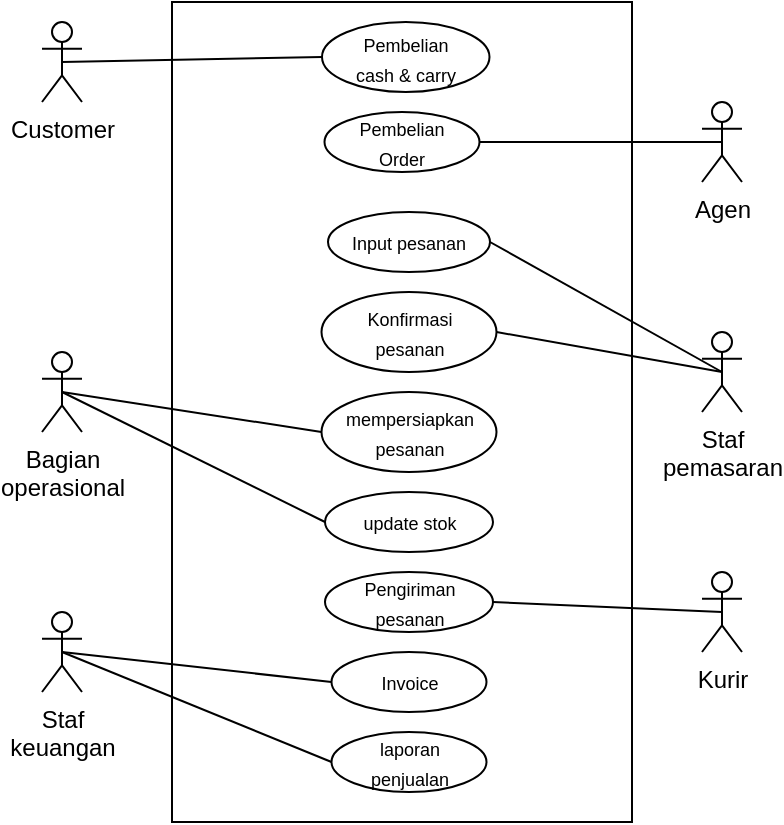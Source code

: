 <mxfile version="14.7.3" type="github">
  <diagram id="oDxvOmwJR-q9NEZ43m0R" name="Page-1">
    <mxGraphModel dx="1185" dy="662" grid="1" gridSize="10" guides="1" tooltips="1" connect="1" arrows="1" fold="1" page="1" pageScale="1" pageWidth="827" pageHeight="1169" math="0" shadow="0">
      <root>
        <mxCell id="0" />
        <mxCell id="1" parent="0" />
        <mxCell id="8htNEsgyklg1_gUGZzlc-4" value="Staf&lt;br&gt;keuangan" style="shape=umlActor;verticalLabelPosition=bottom;verticalAlign=top;html=1;outlineConnect=0;" vertex="1" parent="1">
          <mxGeometry x="190" y="450" width="20" height="40" as="geometry" />
        </mxCell>
        <mxCell id="8htNEsgyklg1_gUGZzlc-5" value="Customer" style="shape=umlActor;verticalLabelPosition=bottom;verticalAlign=top;html=1;outlineConnect=0;" vertex="1" parent="1">
          <mxGeometry x="190" y="155" width="20" height="40" as="geometry" />
        </mxCell>
        <mxCell id="8htNEsgyklg1_gUGZzlc-6" value="Bagian&lt;br&gt;operasional" style="shape=umlActor;verticalLabelPosition=bottom;verticalAlign=top;html=1;outlineConnect=0;" vertex="1" parent="1">
          <mxGeometry x="190" y="320" width="20" height="40" as="geometry" />
        </mxCell>
        <mxCell id="8htNEsgyklg1_gUGZzlc-7" value="Staf&lt;br&gt;pemasaran" style="shape=umlActor;verticalLabelPosition=bottom;verticalAlign=top;html=1;outlineConnect=0;" vertex="1" parent="1">
          <mxGeometry x="520" y="310" width="20" height="40" as="geometry" />
        </mxCell>
        <mxCell id="8htNEsgyklg1_gUGZzlc-10" value="" style="rounded=1;whiteSpace=wrap;html=1;rotation=-90;arcSize=0;" vertex="1" parent="1">
          <mxGeometry x="165" y="235" width="410" height="230" as="geometry" />
        </mxCell>
        <mxCell id="8htNEsgyklg1_gUGZzlc-14" value="Kurir" style="shape=umlActor;verticalLabelPosition=bottom;verticalAlign=top;html=1;outlineConnect=0;" vertex="1" parent="1">
          <mxGeometry x="520" y="430" width="20" height="40" as="geometry" />
        </mxCell>
        <mxCell id="8htNEsgyklg1_gUGZzlc-15" value="Agen" style="shape=umlActor;verticalLabelPosition=bottom;verticalAlign=top;html=1;outlineConnect=0;" vertex="1" parent="1">
          <mxGeometry x="520" y="195" width="20" height="40" as="geometry" />
        </mxCell>
        <mxCell id="8htNEsgyklg1_gUGZzlc-16" value="&lt;font style=&quot;font-size: 9px&quot;&gt;Pembelian&lt;br&gt;cash &amp;amp; carry&lt;/font&gt;" style="ellipse;whiteSpace=wrap;html=1;" vertex="1" parent="1">
          <mxGeometry x="330" y="155" width="83.75" height="35" as="geometry" />
        </mxCell>
        <mxCell id="8htNEsgyklg1_gUGZzlc-17" value="" style="endArrow=none;html=1;exitX=0.5;exitY=0.5;exitDx=0;exitDy=0;exitPerimeter=0;entryX=0;entryY=0.5;entryDx=0;entryDy=0;" edge="1" parent="1" source="8htNEsgyklg1_gUGZzlc-5" target="8htNEsgyklg1_gUGZzlc-16">
          <mxGeometry width="50" height="50" relative="1" as="geometry">
            <mxPoint x="350" y="310" as="sourcePoint" />
            <mxPoint x="400" y="260" as="targetPoint" />
          </mxGeometry>
        </mxCell>
        <mxCell id="8htNEsgyklg1_gUGZzlc-18" value="&lt;font style=&quot;font-size: 9px&quot;&gt;Pembelian&lt;br&gt;Order&lt;br&gt;&lt;/font&gt;" style="ellipse;whiteSpace=wrap;html=1;" vertex="1" parent="1">
          <mxGeometry x="331.25" y="200" width="77.5" height="30" as="geometry" />
        </mxCell>
        <mxCell id="8htNEsgyklg1_gUGZzlc-19" value="" style="endArrow=none;html=1;entryX=0.5;entryY=0.5;entryDx=0;entryDy=0;entryPerimeter=0;exitX=1;exitY=0.5;exitDx=0;exitDy=0;" edge="1" parent="1" source="8htNEsgyklg1_gUGZzlc-18" target="8htNEsgyklg1_gUGZzlc-15">
          <mxGeometry width="50" height="50" relative="1" as="geometry">
            <mxPoint x="350" y="310" as="sourcePoint" />
            <mxPoint x="400" y="260" as="targetPoint" />
          </mxGeometry>
        </mxCell>
        <mxCell id="8htNEsgyklg1_gUGZzlc-20" value="&lt;font&gt;&lt;font style=&quot;font-size: 9px&quot;&gt;Invoice&lt;/font&gt;&lt;br&gt;&lt;/font&gt;" style="ellipse;whiteSpace=wrap;html=1;" vertex="1" parent="1">
          <mxGeometry x="334.75" y="470" width="77.5" height="30" as="geometry" />
        </mxCell>
        <mxCell id="8htNEsgyklg1_gUGZzlc-21" value="" style="endArrow=none;html=1;entryX=0;entryY=0.5;entryDx=0;entryDy=0;exitX=0.5;exitY=0.5;exitDx=0;exitDy=0;exitPerimeter=0;" edge="1" parent="1" source="8htNEsgyklg1_gUGZzlc-4" target="8htNEsgyklg1_gUGZzlc-20">
          <mxGeometry width="50" height="50" relative="1" as="geometry">
            <mxPoint x="350" y="380" as="sourcePoint" />
            <mxPoint x="400" y="330" as="targetPoint" />
          </mxGeometry>
        </mxCell>
        <mxCell id="8htNEsgyklg1_gUGZzlc-22" value="&lt;font&gt;&lt;font style=&quot;font-size: 9px&quot;&gt;Input pesanan&lt;/font&gt;&lt;br&gt;&lt;/font&gt;" style="ellipse;whiteSpace=wrap;html=1;" vertex="1" parent="1">
          <mxGeometry x="333" y="250" width="81" height="30" as="geometry" />
        </mxCell>
        <mxCell id="8htNEsgyklg1_gUGZzlc-23" value="&lt;font&gt;&lt;font style=&quot;font-size: 9px&quot;&gt;Konfirmasi&lt;br&gt;&lt;/font&gt;&lt;font style=&quot;font-size: 9px&quot;&gt;pesanan&lt;/font&gt;&lt;br&gt;&lt;/font&gt;" style="ellipse;whiteSpace=wrap;html=1;" vertex="1" parent="1">
          <mxGeometry x="329.75" y="290" width="87.5" height="40" as="geometry" />
        </mxCell>
        <mxCell id="8htNEsgyklg1_gUGZzlc-24" value="" style="endArrow=none;html=1;entryX=0.5;entryY=0.5;entryDx=0;entryDy=0;entryPerimeter=0;exitX=1;exitY=0.5;exitDx=0;exitDy=0;" edge="1" parent="1" source="8htNEsgyklg1_gUGZzlc-23" target="8htNEsgyklg1_gUGZzlc-7">
          <mxGeometry width="50" height="50" relative="1" as="geometry">
            <mxPoint x="350" y="370" as="sourcePoint" />
            <mxPoint x="400" y="320" as="targetPoint" />
          </mxGeometry>
        </mxCell>
        <mxCell id="8htNEsgyklg1_gUGZzlc-25" value="" style="endArrow=none;html=1;exitX=1;exitY=0.5;exitDx=0;exitDy=0;entryX=0.5;entryY=0.5;entryDx=0;entryDy=0;entryPerimeter=0;" edge="1" parent="1" source="8htNEsgyklg1_gUGZzlc-22" target="8htNEsgyklg1_gUGZzlc-7">
          <mxGeometry width="50" height="50" relative="1" as="geometry">
            <mxPoint x="350" y="370" as="sourcePoint" />
            <mxPoint x="400" y="320" as="targetPoint" />
          </mxGeometry>
        </mxCell>
        <mxCell id="8htNEsgyklg1_gUGZzlc-26" value="&lt;font style=&quot;font-size: 9px&quot;&gt;&lt;font style=&quot;font-size: 9px&quot;&gt;mempersiapkan&lt;br&gt;&lt;/font&gt;pesanan&lt;br&gt;&lt;/font&gt;" style="ellipse;whiteSpace=wrap;html=1;" vertex="1" parent="1">
          <mxGeometry x="329.75" y="340" width="87.5" height="40" as="geometry" />
        </mxCell>
        <mxCell id="8htNEsgyklg1_gUGZzlc-27" value="&lt;font&gt;&lt;font style=&quot;font-size: 9px&quot;&gt;update stok&lt;/font&gt;&lt;br&gt;&lt;/font&gt;" style="ellipse;whiteSpace=wrap;html=1;" vertex="1" parent="1">
          <mxGeometry x="331.5" y="390" width="84" height="30" as="geometry" />
        </mxCell>
        <mxCell id="8htNEsgyklg1_gUGZzlc-28" value="&lt;font&gt;&lt;font style=&quot;font-size: 9px&quot;&gt;Pengiriman&lt;br&gt;&lt;/font&gt;&lt;font style=&quot;font-size: 9px&quot;&gt;pesanan&lt;/font&gt;&lt;br&gt;&lt;/font&gt;" style="ellipse;whiteSpace=wrap;html=1;" vertex="1" parent="1">
          <mxGeometry x="331.5" y="430" width="84" height="30" as="geometry" />
        </mxCell>
        <mxCell id="8htNEsgyklg1_gUGZzlc-31" value="" style="endArrow=none;html=1;exitX=1;exitY=0.5;exitDx=0;exitDy=0;entryX=0.5;entryY=0.5;entryDx=0;entryDy=0;entryPerimeter=0;" edge="1" parent="1" source="8htNEsgyklg1_gUGZzlc-28" target="8htNEsgyklg1_gUGZzlc-14">
          <mxGeometry width="50" height="50" relative="1" as="geometry">
            <mxPoint x="350" y="430" as="sourcePoint" />
            <mxPoint x="400" y="380" as="targetPoint" />
          </mxGeometry>
        </mxCell>
        <mxCell id="8htNEsgyklg1_gUGZzlc-32" value="" style="endArrow=none;html=1;entryX=0;entryY=0.5;entryDx=0;entryDy=0;exitX=0.5;exitY=0.5;exitDx=0;exitDy=0;exitPerimeter=0;" edge="1" parent="1" source="8htNEsgyklg1_gUGZzlc-6" target="8htNEsgyklg1_gUGZzlc-26">
          <mxGeometry width="50" height="50" relative="1" as="geometry">
            <mxPoint x="350" y="430" as="sourcePoint" />
            <mxPoint x="400" y="380" as="targetPoint" />
          </mxGeometry>
        </mxCell>
        <mxCell id="8htNEsgyklg1_gUGZzlc-33" value="" style="endArrow=none;html=1;entryX=0;entryY=0.5;entryDx=0;entryDy=0;exitX=0.5;exitY=0.5;exitDx=0;exitDy=0;exitPerimeter=0;" edge="1" parent="1" source="8htNEsgyklg1_gUGZzlc-6" target="8htNEsgyklg1_gUGZzlc-27">
          <mxGeometry width="50" height="50" relative="1" as="geometry">
            <mxPoint x="350" y="430" as="sourcePoint" />
            <mxPoint x="400" y="380" as="targetPoint" />
          </mxGeometry>
        </mxCell>
        <mxCell id="8htNEsgyklg1_gUGZzlc-34" value="&lt;font style=&quot;font-size: 9px&quot;&gt;&lt;font style=&quot;font-size: 9px&quot;&gt;laporan&lt;br&gt;&lt;/font&gt;penjualan&lt;br&gt;&lt;/font&gt;" style="ellipse;whiteSpace=wrap;html=1;" vertex="1" parent="1">
          <mxGeometry x="334.75" y="510" width="77.5" height="30" as="geometry" />
        </mxCell>
        <mxCell id="8htNEsgyklg1_gUGZzlc-35" value="" style="endArrow=none;html=1;entryX=0;entryY=0.5;entryDx=0;entryDy=0;" edge="1" parent="1" target="8htNEsgyklg1_gUGZzlc-34">
          <mxGeometry width="50" height="50" relative="1" as="geometry">
            <mxPoint x="200" y="470" as="sourcePoint" />
            <mxPoint x="400" y="430" as="targetPoint" />
          </mxGeometry>
        </mxCell>
      </root>
    </mxGraphModel>
  </diagram>
</mxfile>
